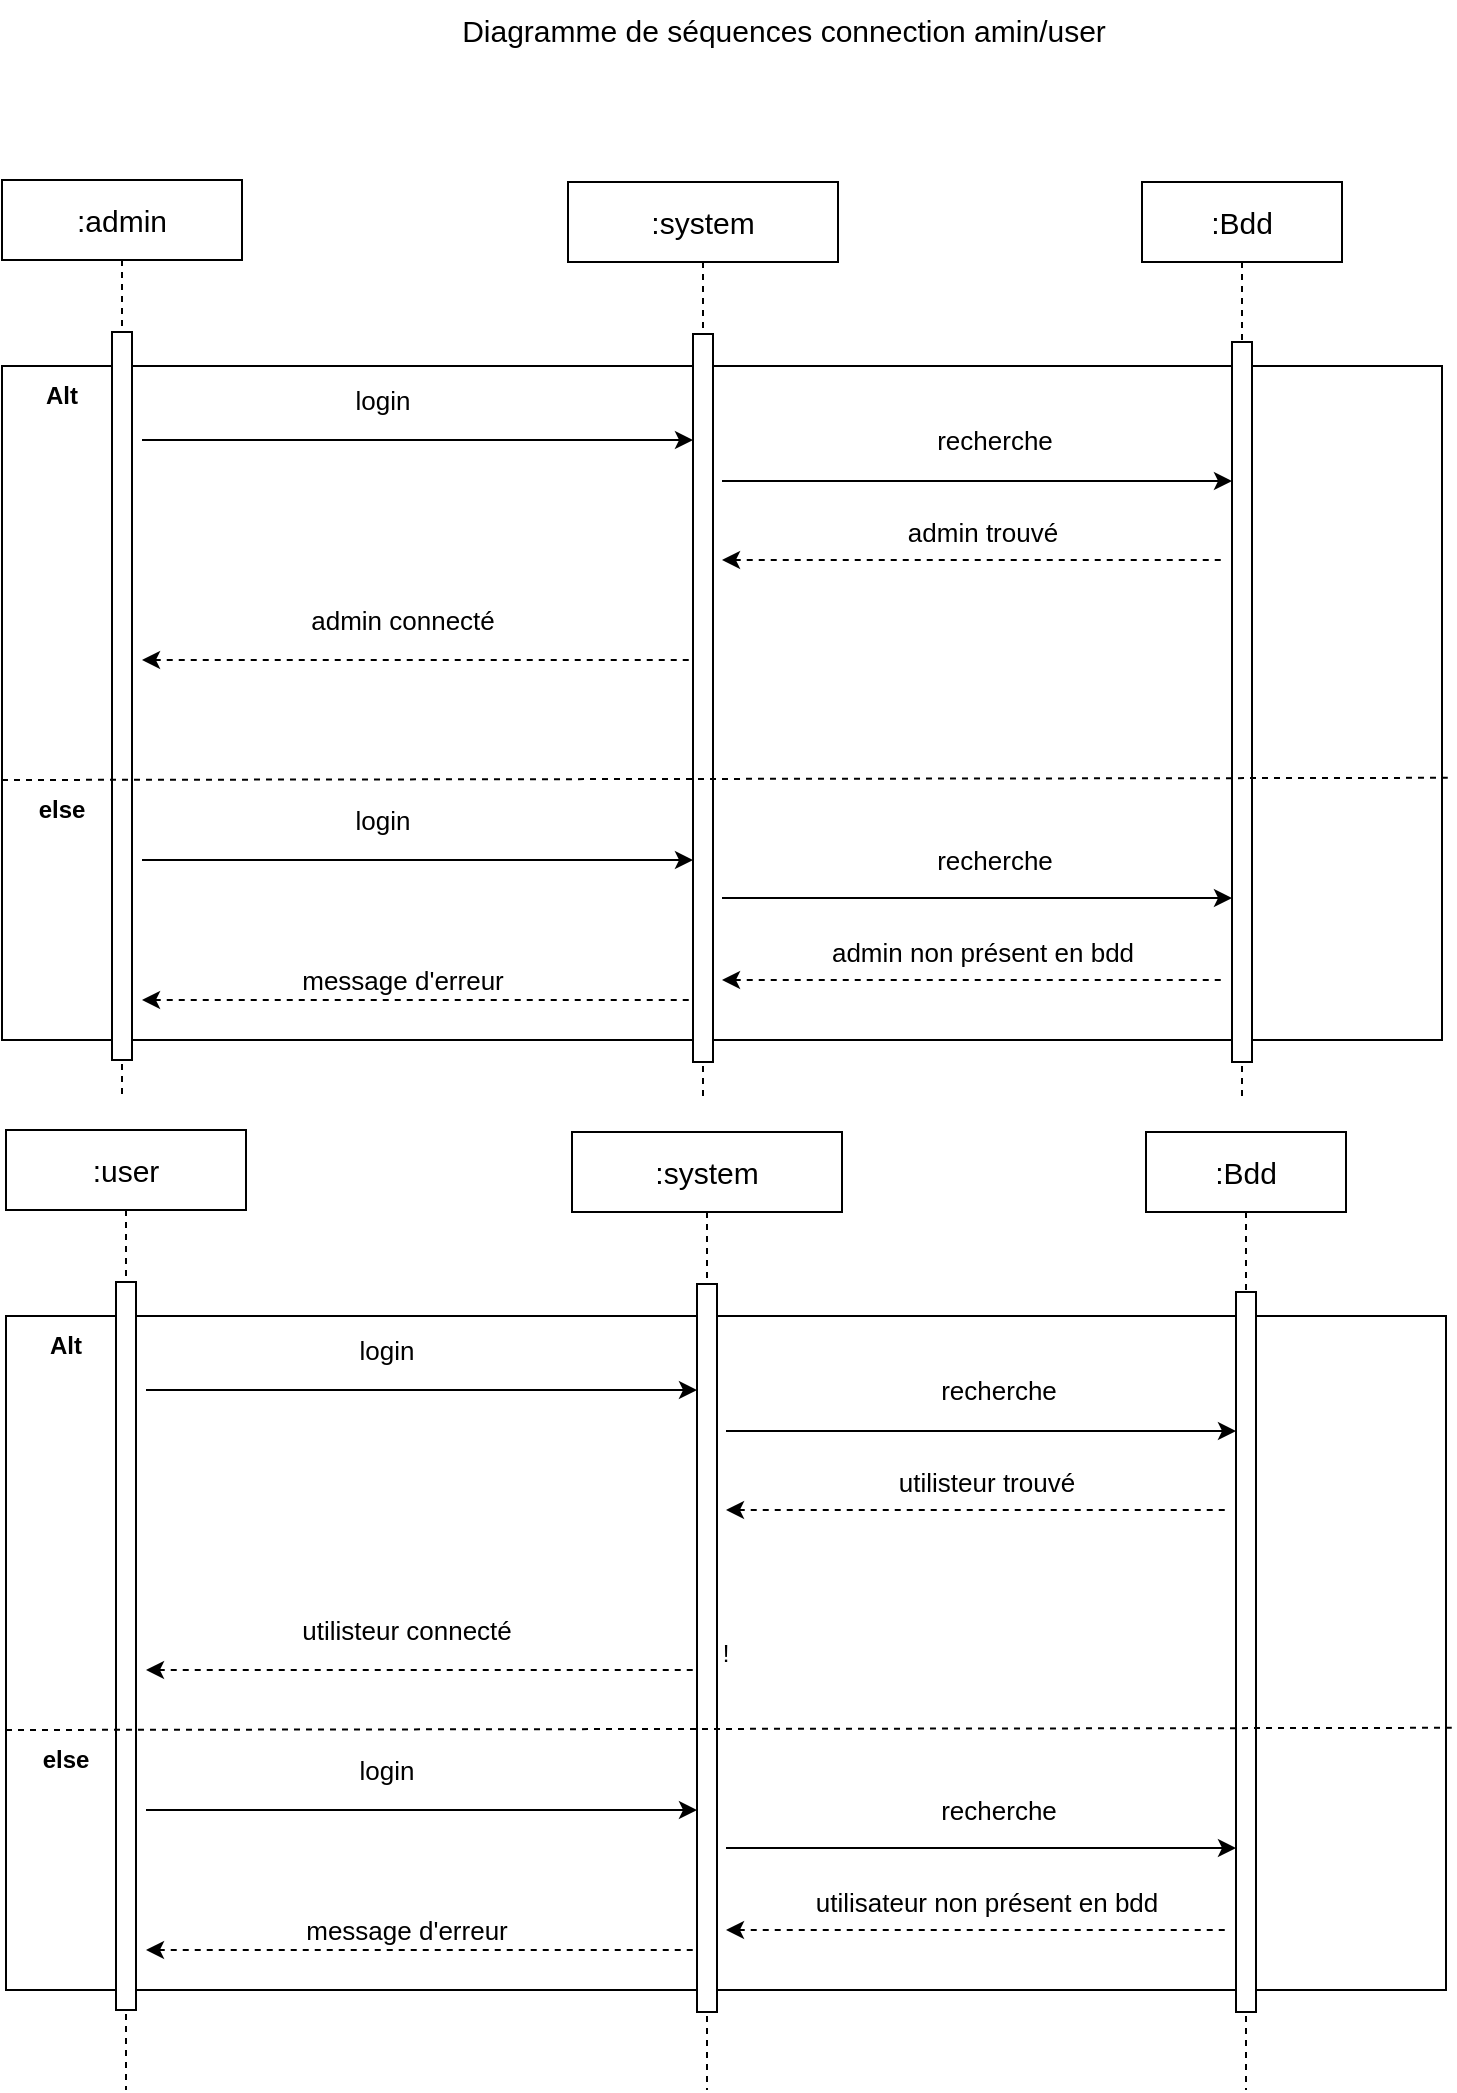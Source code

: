 <mxfile version="24.2.7" type="device">
  <diagram name="Page-1" id="2YBvvXClWsGukQMizWep">
    <mxGraphModel dx="1364" dy="759" grid="1" gridSize="10" guides="1" tooltips="1" connect="1" arrows="1" fold="1" page="1" pageScale="1" pageWidth="850" pageHeight="1100" math="0" shadow="0">
      <root>
        <mxCell id="0" />
        <mxCell id="1" parent="0" />
        <mxCell id="0C-G54YOIwX8pN_zbaVP-4" value="" style="rounded=0;whiteSpace=wrap;html=1;" parent="1" vertex="1">
          <mxGeometry x="40" y="213" width="720" height="337" as="geometry" />
        </mxCell>
        <mxCell id="0C-G54YOIwX8pN_zbaVP-11" value="" style="endArrow=classic;html=1;rounded=0;" parent="1" edge="1">
          <mxGeometry width="50" height="50" relative="1" as="geometry">
            <mxPoint x="110" y="250" as="sourcePoint" />
            <mxPoint x="385.5" y="250" as="targetPoint" />
          </mxGeometry>
        </mxCell>
        <mxCell id="0C-G54YOIwX8pN_zbaVP-13" value="&lt;font style=&quot;font-size: 13px;&quot;&gt;login&lt;/font&gt;" style="edgeLabel;html=1;align=center;verticalAlign=middle;resizable=0;points=[];" parent="0C-G54YOIwX8pN_zbaVP-11" vertex="1" connectable="0">
          <mxGeometry x="-0.103" y="3" relative="1" as="geometry">
            <mxPoint x="-4" y="-17" as="offset" />
          </mxGeometry>
        </mxCell>
        <mxCell id="0C-G54YOIwX8pN_zbaVP-15" value="&lt;span style=&quot;font-size: 13px;&quot;&gt;recherche&lt;/span&gt;" style="edgeLabel;html=1;align=center;verticalAlign=middle;resizable=0;points=[];" parent="0C-G54YOIwX8pN_zbaVP-11" vertex="1" connectable="0">
          <mxGeometry x="-0.103" y="3" relative="1" as="geometry">
            <mxPoint x="302" y="3" as="offset" />
          </mxGeometry>
        </mxCell>
        <mxCell id="0C-G54YOIwX8pN_zbaVP-18" value="&lt;span style=&quot;font-size: 13px;&quot;&gt;admin trouvé&lt;/span&gt;" style="edgeLabel;html=1;align=center;verticalAlign=middle;resizable=0;points=[];" parent="0C-G54YOIwX8pN_zbaVP-11" vertex="1" connectable="0">
          <mxGeometry x="-0.103" y="3" relative="1" as="geometry">
            <mxPoint x="296" y="49" as="offset" />
          </mxGeometry>
        </mxCell>
        <mxCell id="0C-G54YOIwX8pN_zbaVP-22" value="&lt;span style=&quot;font-size: 13px;&quot;&gt;admin connecté&lt;/span&gt;" style="edgeLabel;html=1;align=center;verticalAlign=middle;resizable=0;points=[];" parent="0C-G54YOIwX8pN_zbaVP-11" vertex="1" connectable="0">
          <mxGeometry x="-0.103" y="3" relative="1" as="geometry">
            <mxPoint x="6" y="93" as="offset" />
          </mxGeometry>
        </mxCell>
        <mxCell id="0C-G54YOIwX8pN_zbaVP-60" value="&lt;span style=&quot;font-size: 13px;&quot;&gt;message d&#39;erreur&lt;/span&gt;" style="edgeLabel;html=1;align=center;verticalAlign=middle;resizable=0;points=[];" parent="0C-G54YOIwX8pN_zbaVP-11" vertex="1" connectable="0">
          <mxGeometry x="-0.103" y="3" relative="1" as="geometry">
            <mxPoint x="6" y="273" as="offset" />
          </mxGeometry>
        </mxCell>
        <mxCell id="0C-G54YOIwX8pN_zbaVP-12" value="" style="endArrow=classic;html=1;rounded=0;" parent="1" edge="1">
          <mxGeometry width="50" height="50" relative="1" as="geometry">
            <mxPoint x="400" y="270.5" as="sourcePoint" />
            <mxPoint x="655" y="270.5" as="targetPoint" />
            <Array as="points">
              <mxPoint x="485" y="270.5" />
            </Array>
          </mxGeometry>
        </mxCell>
        <mxCell id="0C-G54YOIwX8pN_zbaVP-17" value="" style="endArrow=none;dashed=1;html=1;rounded=0;startArrow=classic;startFill=1;" parent="1" edge="1">
          <mxGeometry width="50" height="50" relative="1" as="geometry">
            <mxPoint x="400" y="310" as="sourcePoint" />
            <mxPoint x="650" y="310" as="targetPoint" />
          </mxGeometry>
        </mxCell>
        <mxCell id="0C-G54YOIwX8pN_zbaVP-21" value="" style="endArrow=none;dashed=1;html=1;rounded=0;startArrow=classic;startFill=1;" parent="1" edge="1">
          <mxGeometry width="50" height="50" relative="1" as="geometry">
            <mxPoint x="110" y="360" as="sourcePoint" />
            <mxPoint x="385.5" y="360" as="targetPoint" />
          </mxGeometry>
        </mxCell>
        <mxCell id="0C-G54YOIwX8pN_zbaVP-38" value="&lt;font style=&quot;font-size: 15px;&quot;&gt;:admin&lt;/font&gt;" style="shape=umlLifeline;perimeter=lifelinePerimeter;whiteSpace=wrap;html=1;container=0;dropTarget=0;collapsible=0;recursiveResize=0;outlineConnect=0;portConstraint=eastwest;newEdgeStyle={&quot;edgeStyle&quot;:&quot;elbowEdgeStyle&quot;,&quot;elbow&quot;:&quot;vertical&quot;,&quot;curved&quot;:0,&quot;rounded&quot;:0};" parent="1" vertex="1">
          <mxGeometry x="40" y="120" width="120" height="460" as="geometry" />
        </mxCell>
        <mxCell id="0C-G54YOIwX8pN_zbaVP-39" value="" style="html=1;points=[];perimeter=orthogonalPerimeter;outlineConnect=0;targetShapes=umlLifeline;portConstraint=eastwest;newEdgeStyle={&quot;edgeStyle&quot;:&quot;elbowEdgeStyle&quot;,&quot;elbow&quot;:&quot;vertical&quot;,&quot;curved&quot;:0,&quot;rounded&quot;:0};" parent="0C-G54YOIwX8pN_zbaVP-38" vertex="1">
          <mxGeometry x="55" y="76" width="10" height="364" as="geometry" />
        </mxCell>
        <mxCell id="0C-G54YOIwX8pN_zbaVP-41" value="&lt;font style=&quot;font-size: 15px;&quot;&gt;:system&lt;/font&gt;" style="shape=umlLifeline;perimeter=lifelinePerimeter;whiteSpace=wrap;html=1;container=0;dropTarget=0;collapsible=0;recursiveResize=0;outlineConnect=0;portConstraint=eastwest;newEdgeStyle={&quot;edgeStyle&quot;:&quot;elbowEdgeStyle&quot;,&quot;elbow&quot;:&quot;vertical&quot;,&quot;curved&quot;:0,&quot;rounded&quot;:0};" parent="1" vertex="1">
          <mxGeometry x="323" y="121" width="135" height="459" as="geometry" />
        </mxCell>
        <mxCell id="0C-G54YOIwX8pN_zbaVP-42" value="" style="html=1;points=[];perimeter=orthogonalPerimeter;outlineConnect=0;targetShapes=umlLifeline;portConstraint=eastwest;newEdgeStyle={&quot;edgeStyle&quot;:&quot;elbowEdgeStyle&quot;,&quot;elbow&quot;:&quot;vertical&quot;,&quot;curved&quot;:0,&quot;rounded&quot;:0};" parent="0C-G54YOIwX8pN_zbaVP-41" vertex="1">
          <mxGeometry x="62.5" y="76" width="10" height="364" as="geometry" />
        </mxCell>
        <mxCell id="0C-G54YOIwX8pN_zbaVP-44" value="&lt;font style=&quot;font-size: 15px;&quot;&gt;:Bdd&lt;/font&gt;" style="shape=umlLifeline;perimeter=lifelinePerimeter;whiteSpace=wrap;html=1;container=0;dropTarget=0;collapsible=0;recursiveResize=0;outlineConnect=0;portConstraint=eastwest;newEdgeStyle={&quot;edgeStyle&quot;:&quot;elbowEdgeStyle&quot;,&quot;elbow&quot;:&quot;vertical&quot;,&quot;curved&quot;:0,&quot;rounded&quot;:0};" parent="1" vertex="1">
          <mxGeometry x="610" y="121" width="100" height="459" as="geometry" />
        </mxCell>
        <mxCell id="0C-G54YOIwX8pN_zbaVP-45" value="" style="html=1;points=[];perimeter=orthogonalPerimeter;outlineConnect=0;targetShapes=umlLifeline;portConstraint=eastwest;newEdgeStyle={&quot;edgeStyle&quot;:&quot;elbowEdgeStyle&quot;,&quot;elbow&quot;:&quot;vertical&quot;,&quot;curved&quot;:0,&quot;rounded&quot;:0};" parent="0C-G54YOIwX8pN_zbaVP-44" vertex="1">
          <mxGeometry x="45" y="80" width="10" height="360" as="geometry" />
        </mxCell>
        <mxCell id="0C-G54YOIwX8pN_zbaVP-47" value="" style="endArrow=classic;html=1;rounded=0;" parent="1" edge="1">
          <mxGeometry width="50" height="50" relative="1" as="geometry">
            <mxPoint x="110" y="460" as="sourcePoint" />
            <mxPoint x="385.5" y="460" as="targetPoint" />
          </mxGeometry>
        </mxCell>
        <mxCell id="0C-G54YOIwX8pN_zbaVP-48" value="&lt;font style=&quot;font-size: 13px;&quot;&gt;login&lt;/font&gt;" style="edgeLabel;html=1;align=center;verticalAlign=middle;resizable=0;points=[];" parent="0C-G54YOIwX8pN_zbaVP-47" vertex="1" connectable="0">
          <mxGeometry x="-0.103" y="3" relative="1" as="geometry">
            <mxPoint x="-4" y="-17" as="offset" />
          </mxGeometry>
        </mxCell>
        <mxCell id="0C-G54YOIwX8pN_zbaVP-49" value="&lt;span style=&quot;font-size: 13px;&quot;&gt;recherche&lt;/span&gt;" style="edgeLabel;html=1;align=center;verticalAlign=middle;resizable=0;points=[];" parent="0C-G54YOIwX8pN_zbaVP-47" vertex="1" connectable="0">
          <mxGeometry x="-0.103" y="3" relative="1" as="geometry">
            <mxPoint x="302" y="3" as="offset" />
          </mxGeometry>
        </mxCell>
        <mxCell id="0C-G54YOIwX8pN_zbaVP-50" value="&lt;span style=&quot;font-size: 13px;&quot;&gt;admin non présent en bdd&lt;/span&gt;" style="edgeLabel;html=1;align=center;verticalAlign=middle;resizable=0;points=[];" parent="0C-G54YOIwX8pN_zbaVP-47" vertex="1" connectable="0">
          <mxGeometry x="-0.103" y="3" relative="1" as="geometry">
            <mxPoint x="296" y="49" as="offset" />
          </mxGeometry>
        </mxCell>
        <mxCell id="0C-G54YOIwX8pN_zbaVP-53" value="" style="endArrow=none;dashed=1;html=1;rounded=0;entryX=1.004;entryY=0.611;entryDx=0;entryDy=0;entryPerimeter=0;" parent="1" target="0C-G54YOIwX8pN_zbaVP-4" edge="1">
          <mxGeometry width="50" height="50" relative="1" as="geometry">
            <mxPoint x="40" y="420" as="sourcePoint" />
            <mxPoint x="450" y="470" as="targetPoint" />
          </mxGeometry>
        </mxCell>
        <mxCell id="0C-G54YOIwX8pN_zbaVP-56" value="&lt;font style=&quot;font-size: 15px;&quot;&gt;Diagramme de séquences connection amin/user&lt;/font&gt;" style="text;html=1;align=center;verticalAlign=middle;whiteSpace=wrap;rounded=0;" parent="1" vertex="1">
          <mxGeometry x="260.5" y="30" width="339.5" height="30" as="geometry" />
        </mxCell>
        <mxCell id="0C-G54YOIwX8pN_zbaVP-57" value="" style="endArrow=classic;html=1;rounded=0;" parent="1" edge="1">
          <mxGeometry width="50" height="50" relative="1" as="geometry">
            <mxPoint x="400" y="479" as="sourcePoint" />
            <mxPoint x="655" y="479" as="targetPoint" />
          </mxGeometry>
        </mxCell>
        <mxCell id="0C-G54YOIwX8pN_zbaVP-58" value="" style="endArrow=none;dashed=1;html=1;rounded=0;startArrow=classic;startFill=1;" parent="1" edge="1">
          <mxGeometry width="50" height="50" relative="1" as="geometry">
            <mxPoint x="400" y="520" as="sourcePoint" />
            <mxPoint x="650" y="520" as="targetPoint" />
          </mxGeometry>
        </mxCell>
        <mxCell id="0C-G54YOIwX8pN_zbaVP-59" value="" style="endArrow=none;dashed=1;html=1;rounded=0;startArrow=classic;startFill=1;" parent="1" edge="1">
          <mxGeometry width="50" height="50" relative="1" as="geometry">
            <mxPoint x="110" y="530" as="sourcePoint" />
            <mxPoint x="385.5" y="530" as="targetPoint" />
          </mxGeometry>
        </mxCell>
        <mxCell id="0C-G54YOIwX8pN_zbaVP-62" value="&lt;b&gt;else&lt;/b&gt;" style="text;html=1;align=center;verticalAlign=middle;whiteSpace=wrap;rounded=0;" parent="1" vertex="1">
          <mxGeometry x="40" y="420" width="60" height="30" as="geometry" />
        </mxCell>
        <mxCell id="0C-G54YOIwX8pN_zbaVP-63" value="&lt;b&gt;Alt&lt;/b&gt;" style="text;html=1;align=center;verticalAlign=middle;whiteSpace=wrap;rounded=0;" parent="1" vertex="1">
          <mxGeometry x="40" y="213" width="60" height="30" as="geometry" />
        </mxCell>
        <mxCell id="uxA-M76Pu_6o26QJUWB1-1" value="!" style="rounded=0;whiteSpace=wrap;html=1;" parent="1" vertex="1">
          <mxGeometry x="42" y="688" width="720" height="337" as="geometry" />
        </mxCell>
        <mxCell id="uxA-M76Pu_6o26QJUWB1-2" value="" style="endArrow=classic;html=1;rounded=0;" parent="1" edge="1">
          <mxGeometry width="50" height="50" relative="1" as="geometry">
            <mxPoint x="112" y="725" as="sourcePoint" />
            <mxPoint x="387.5" y="725" as="targetPoint" />
          </mxGeometry>
        </mxCell>
        <mxCell id="uxA-M76Pu_6o26QJUWB1-3" value="&lt;font style=&quot;font-size: 13px;&quot;&gt;login&lt;/font&gt;" style="edgeLabel;html=1;align=center;verticalAlign=middle;resizable=0;points=[];" parent="uxA-M76Pu_6o26QJUWB1-2" vertex="1" connectable="0">
          <mxGeometry x="-0.103" y="3" relative="1" as="geometry">
            <mxPoint x="-4" y="-17" as="offset" />
          </mxGeometry>
        </mxCell>
        <mxCell id="uxA-M76Pu_6o26QJUWB1-4" value="&lt;span style=&quot;font-size: 13px;&quot;&gt;recherche&lt;/span&gt;" style="edgeLabel;html=1;align=center;verticalAlign=middle;resizable=0;points=[];" parent="uxA-M76Pu_6o26QJUWB1-2" vertex="1" connectable="0">
          <mxGeometry x="-0.103" y="3" relative="1" as="geometry">
            <mxPoint x="302" y="3" as="offset" />
          </mxGeometry>
        </mxCell>
        <mxCell id="uxA-M76Pu_6o26QJUWB1-5" value="&lt;span style=&quot;font-size: 13px;&quot;&gt;utilisteur trouvé&lt;/span&gt;" style="edgeLabel;html=1;align=center;verticalAlign=middle;resizable=0;points=[];" parent="uxA-M76Pu_6o26QJUWB1-2" vertex="1" connectable="0">
          <mxGeometry x="-0.103" y="3" relative="1" as="geometry">
            <mxPoint x="296" y="49" as="offset" />
          </mxGeometry>
        </mxCell>
        <mxCell id="uxA-M76Pu_6o26QJUWB1-7" value="&lt;span style=&quot;font-size: 13px;&quot;&gt;utilisteur connecté&lt;/span&gt;" style="edgeLabel;html=1;align=center;verticalAlign=middle;resizable=0;points=[];" parent="uxA-M76Pu_6o26QJUWB1-2" vertex="1" connectable="0">
          <mxGeometry x="-0.103" y="3" relative="1" as="geometry">
            <mxPoint x="6" y="123" as="offset" />
          </mxGeometry>
        </mxCell>
        <mxCell id="uxA-M76Pu_6o26QJUWB1-8" value="&lt;span style=&quot;font-size: 13px;&quot;&gt;message d&#39;erreur&lt;/span&gt;" style="edgeLabel;html=1;align=center;verticalAlign=middle;resizable=0;points=[];" parent="uxA-M76Pu_6o26QJUWB1-2" vertex="1" connectable="0">
          <mxGeometry x="-0.103" y="3" relative="1" as="geometry">
            <mxPoint x="6" y="273" as="offset" />
          </mxGeometry>
        </mxCell>
        <mxCell id="uxA-M76Pu_6o26QJUWB1-9" value="" style="endArrow=classic;html=1;rounded=0;" parent="1" edge="1">
          <mxGeometry width="50" height="50" relative="1" as="geometry">
            <mxPoint x="402" y="745.5" as="sourcePoint" />
            <mxPoint x="657" y="745.5" as="targetPoint" />
            <Array as="points">
              <mxPoint x="487" y="745.5" />
            </Array>
          </mxGeometry>
        </mxCell>
        <mxCell id="uxA-M76Pu_6o26QJUWB1-11" value="" style="endArrow=none;dashed=1;html=1;rounded=0;startArrow=classic;startFill=1;" parent="1" edge="1">
          <mxGeometry width="50" height="50" relative="1" as="geometry">
            <mxPoint x="402" y="785" as="sourcePoint" />
            <mxPoint x="652" y="785" as="targetPoint" />
          </mxGeometry>
        </mxCell>
        <mxCell id="uxA-M76Pu_6o26QJUWB1-12" value="" style="endArrow=none;dashed=1;html=1;rounded=0;startArrow=classic;startFill=1;" parent="1" edge="1">
          <mxGeometry width="50" height="50" relative="1" as="geometry">
            <mxPoint x="112" y="865" as="sourcePoint" />
            <mxPoint x="387.5" y="865" as="targetPoint" />
          </mxGeometry>
        </mxCell>
        <mxCell id="uxA-M76Pu_6o26QJUWB1-13" value="&lt;font style=&quot;font-size: 15px;&quot;&gt;:user&lt;/font&gt;" style="shape=umlLifeline;perimeter=lifelinePerimeter;whiteSpace=wrap;html=1;container=0;dropTarget=0;collapsible=0;recursiveResize=0;outlineConnect=0;portConstraint=eastwest;newEdgeStyle={&quot;edgeStyle&quot;:&quot;elbowEdgeStyle&quot;,&quot;elbow&quot;:&quot;vertical&quot;,&quot;curved&quot;:0,&quot;rounded&quot;:0};" parent="1" vertex="1">
          <mxGeometry x="42" y="595" width="120" height="480" as="geometry" />
        </mxCell>
        <mxCell id="uxA-M76Pu_6o26QJUWB1-14" value="" style="html=1;points=[];perimeter=orthogonalPerimeter;outlineConnect=0;targetShapes=umlLifeline;portConstraint=eastwest;newEdgeStyle={&quot;edgeStyle&quot;:&quot;elbowEdgeStyle&quot;,&quot;elbow&quot;:&quot;vertical&quot;,&quot;curved&quot;:0,&quot;rounded&quot;:0};" parent="uxA-M76Pu_6o26QJUWB1-13" vertex="1">
          <mxGeometry x="55" y="76" width="10" height="364" as="geometry" />
        </mxCell>
        <mxCell id="uxA-M76Pu_6o26QJUWB1-15" value="&lt;font style=&quot;font-size: 15px;&quot;&gt;:system&lt;/font&gt;" style="shape=umlLifeline;perimeter=lifelinePerimeter;whiteSpace=wrap;html=1;container=0;dropTarget=0;collapsible=0;recursiveResize=0;outlineConnect=0;portConstraint=eastwest;newEdgeStyle={&quot;edgeStyle&quot;:&quot;elbowEdgeStyle&quot;,&quot;elbow&quot;:&quot;vertical&quot;,&quot;curved&quot;:0,&quot;rounded&quot;:0};" parent="1" vertex="1">
          <mxGeometry x="325" y="596" width="135" height="479" as="geometry" />
        </mxCell>
        <mxCell id="uxA-M76Pu_6o26QJUWB1-16" value="" style="html=1;points=[];perimeter=orthogonalPerimeter;outlineConnect=0;targetShapes=umlLifeline;portConstraint=eastwest;newEdgeStyle={&quot;edgeStyle&quot;:&quot;elbowEdgeStyle&quot;,&quot;elbow&quot;:&quot;vertical&quot;,&quot;curved&quot;:0,&quot;rounded&quot;:0};" parent="uxA-M76Pu_6o26QJUWB1-15" vertex="1">
          <mxGeometry x="62.5" y="76" width="10" height="364" as="geometry" />
        </mxCell>
        <mxCell id="uxA-M76Pu_6o26QJUWB1-17" value="&lt;font style=&quot;font-size: 15px;&quot;&gt;:Bdd&lt;/font&gt;" style="shape=umlLifeline;perimeter=lifelinePerimeter;whiteSpace=wrap;html=1;container=0;dropTarget=0;collapsible=0;recursiveResize=0;outlineConnect=0;portConstraint=eastwest;newEdgeStyle={&quot;edgeStyle&quot;:&quot;elbowEdgeStyle&quot;,&quot;elbow&quot;:&quot;vertical&quot;,&quot;curved&quot;:0,&quot;rounded&quot;:0};" parent="1" vertex="1">
          <mxGeometry x="612" y="596" width="100" height="479" as="geometry" />
        </mxCell>
        <mxCell id="uxA-M76Pu_6o26QJUWB1-18" value="" style="html=1;points=[];perimeter=orthogonalPerimeter;outlineConnect=0;targetShapes=umlLifeline;portConstraint=eastwest;newEdgeStyle={&quot;edgeStyle&quot;:&quot;elbowEdgeStyle&quot;,&quot;elbow&quot;:&quot;vertical&quot;,&quot;curved&quot;:0,&quot;rounded&quot;:0};" parent="uxA-M76Pu_6o26QJUWB1-17" vertex="1">
          <mxGeometry x="45" y="80" width="10" height="360" as="geometry" />
        </mxCell>
        <mxCell id="uxA-M76Pu_6o26QJUWB1-19" value="" style="endArrow=classic;html=1;rounded=0;" parent="1" edge="1">
          <mxGeometry width="50" height="50" relative="1" as="geometry">
            <mxPoint x="112" y="935" as="sourcePoint" />
            <mxPoint x="387.5" y="935" as="targetPoint" />
          </mxGeometry>
        </mxCell>
        <mxCell id="uxA-M76Pu_6o26QJUWB1-20" value="&lt;font style=&quot;font-size: 13px;&quot;&gt;login&lt;/font&gt;" style="edgeLabel;html=1;align=center;verticalAlign=middle;resizable=0;points=[];" parent="uxA-M76Pu_6o26QJUWB1-19" vertex="1" connectable="0">
          <mxGeometry x="-0.103" y="3" relative="1" as="geometry">
            <mxPoint x="-4" y="-17" as="offset" />
          </mxGeometry>
        </mxCell>
        <mxCell id="uxA-M76Pu_6o26QJUWB1-21" value="&lt;span style=&quot;font-size: 13px;&quot;&gt;recherche&lt;/span&gt;" style="edgeLabel;html=1;align=center;verticalAlign=middle;resizable=0;points=[];" parent="uxA-M76Pu_6o26QJUWB1-19" vertex="1" connectable="0">
          <mxGeometry x="-0.103" y="3" relative="1" as="geometry">
            <mxPoint x="302" y="3" as="offset" />
          </mxGeometry>
        </mxCell>
        <mxCell id="uxA-M76Pu_6o26QJUWB1-22" value="&lt;span style=&quot;font-size: 13px;&quot;&gt;utilisateur non présent en bdd&lt;/span&gt;" style="edgeLabel;html=1;align=center;verticalAlign=middle;resizable=0;points=[];" parent="uxA-M76Pu_6o26QJUWB1-19" vertex="1" connectable="0">
          <mxGeometry x="-0.103" y="3" relative="1" as="geometry">
            <mxPoint x="296" y="49" as="offset" />
          </mxGeometry>
        </mxCell>
        <mxCell id="uxA-M76Pu_6o26QJUWB1-23" value="" style="endArrow=none;dashed=1;html=1;rounded=0;entryX=1.004;entryY=0.611;entryDx=0;entryDy=0;entryPerimeter=0;" parent="1" target="uxA-M76Pu_6o26QJUWB1-1" edge="1">
          <mxGeometry width="50" height="50" relative="1" as="geometry">
            <mxPoint x="42" y="895" as="sourcePoint" />
            <mxPoint x="452" y="945" as="targetPoint" />
          </mxGeometry>
        </mxCell>
        <mxCell id="uxA-M76Pu_6o26QJUWB1-24" value="" style="endArrow=classic;html=1;rounded=0;" parent="1" edge="1">
          <mxGeometry width="50" height="50" relative="1" as="geometry">
            <mxPoint x="402" y="954" as="sourcePoint" />
            <mxPoint x="657" y="954" as="targetPoint" />
          </mxGeometry>
        </mxCell>
        <mxCell id="uxA-M76Pu_6o26QJUWB1-25" value="" style="endArrow=none;dashed=1;html=1;rounded=0;startArrow=classic;startFill=1;" parent="1" edge="1">
          <mxGeometry width="50" height="50" relative="1" as="geometry">
            <mxPoint x="402" y="995" as="sourcePoint" />
            <mxPoint x="652" y="995" as="targetPoint" />
          </mxGeometry>
        </mxCell>
        <mxCell id="uxA-M76Pu_6o26QJUWB1-26" value="" style="endArrow=none;dashed=1;html=1;rounded=0;startArrow=classic;startFill=1;" parent="1" edge="1">
          <mxGeometry width="50" height="50" relative="1" as="geometry">
            <mxPoint x="112" y="1005" as="sourcePoint" />
            <mxPoint x="387.5" y="1005" as="targetPoint" />
          </mxGeometry>
        </mxCell>
        <mxCell id="uxA-M76Pu_6o26QJUWB1-27" value="&lt;b&gt;else&lt;/b&gt;" style="text;html=1;align=center;verticalAlign=middle;whiteSpace=wrap;rounded=0;" parent="1" vertex="1">
          <mxGeometry x="42" y="895" width="60" height="30" as="geometry" />
        </mxCell>
        <mxCell id="uxA-M76Pu_6o26QJUWB1-28" value="&lt;b&gt;Alt&lt;/b&gt;" style="text;html=1;align=center;verticalAlign=middle;whiteSpace=wrap;rounded=0;" parent="1" vertex="1">
          <mxGeometry x="42" y="688" width="60" height="30" as="geometry" />
        </mxCell>
      </root>
    </mxGraphModel>
  </diagram>
</mxfile>
